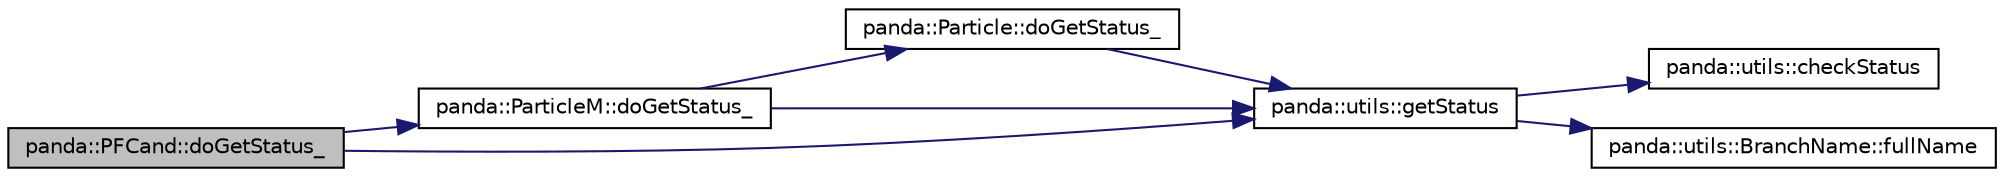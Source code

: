 digraph G
{
  edge [fontname="Helvetica",fontsize="10",labelfontname="Helvetica",labelfontsize="10"];
  node [fontname="Helvetica",fontsize="10",shape=record];
  rankdir=LR;
  Node1 [label="panda::PFCand::doGetStatus_",height=0.2,width=0.4,color="black", fillcolor="grey75", style="filled" fontcolor="black"];
  Node1 -> Node2 [color="midnightblue",fontsize="10",style="solid"];
  Node2 [label="panda::ParticleM::doGetStatus_",height=0.2,width=0.4,color="black", fillcolor="white", style="filled",URL="$classpanda_1_1ParticleM.html#a003a63672058369e9bbea413e055b1c1"];
  Node2 -> Node3 [color="midnightblue",fontsize="10",style="solid"];
  Node3 [label="panda::Particle::doGetStatus_",height=0.2,width=0.4,color="black", fillcolor="white", style="filled",URL="$classpanda_1_1Particle.html#a7dcbf68bc3e74fdef1e3f3c620fb019a"];
  Node3 -> Node4 [color="midnightblue",fontsize="10",style="solid"];
  Node4 [label="panda::utils::getStatus",height=0.2,width=0.4,color="black", fillcolor="white", style="filled",URL="$namespacepanda_1_1utils.html#a8928c2bd486eae6103c33618c6eb4e80",tooltip="Get the status of a branch."];
  Node4 -> Node5 [color="midnightblue",fontsize="10",style="solid"];
  Node5 [label="panda::utils::checkStatus",height=0.2,width=0.4,color="black", fillcolor="white", style="filled",URL="$namespacepanda_1_1utils.html#aafa411773a4b0ee829d99e6e5a0abdcd",tooltip="Check status of a branch."];
  Node4 -> Node6 [color="midnightblue",fontsize="10",style="solid"];
  Node6 [label="panda::utils::BranchName::fullName",height=0.2,width=0.4,color="black", fillcolor="white", style="filled",URL="$classpanda_1_1utils_1_1BranchName.html#a13958ff4a9d554d2c057c600b4f70412",tooltip="Prepend the branch name with &lt;objName.&gt;."];
  Node2 -> Node4 [color="midnightblue",fontsize="10",style="solid"];
  Node1 -> Node4 [color="midnightblue",fontsize="10",style="solid"];
}
